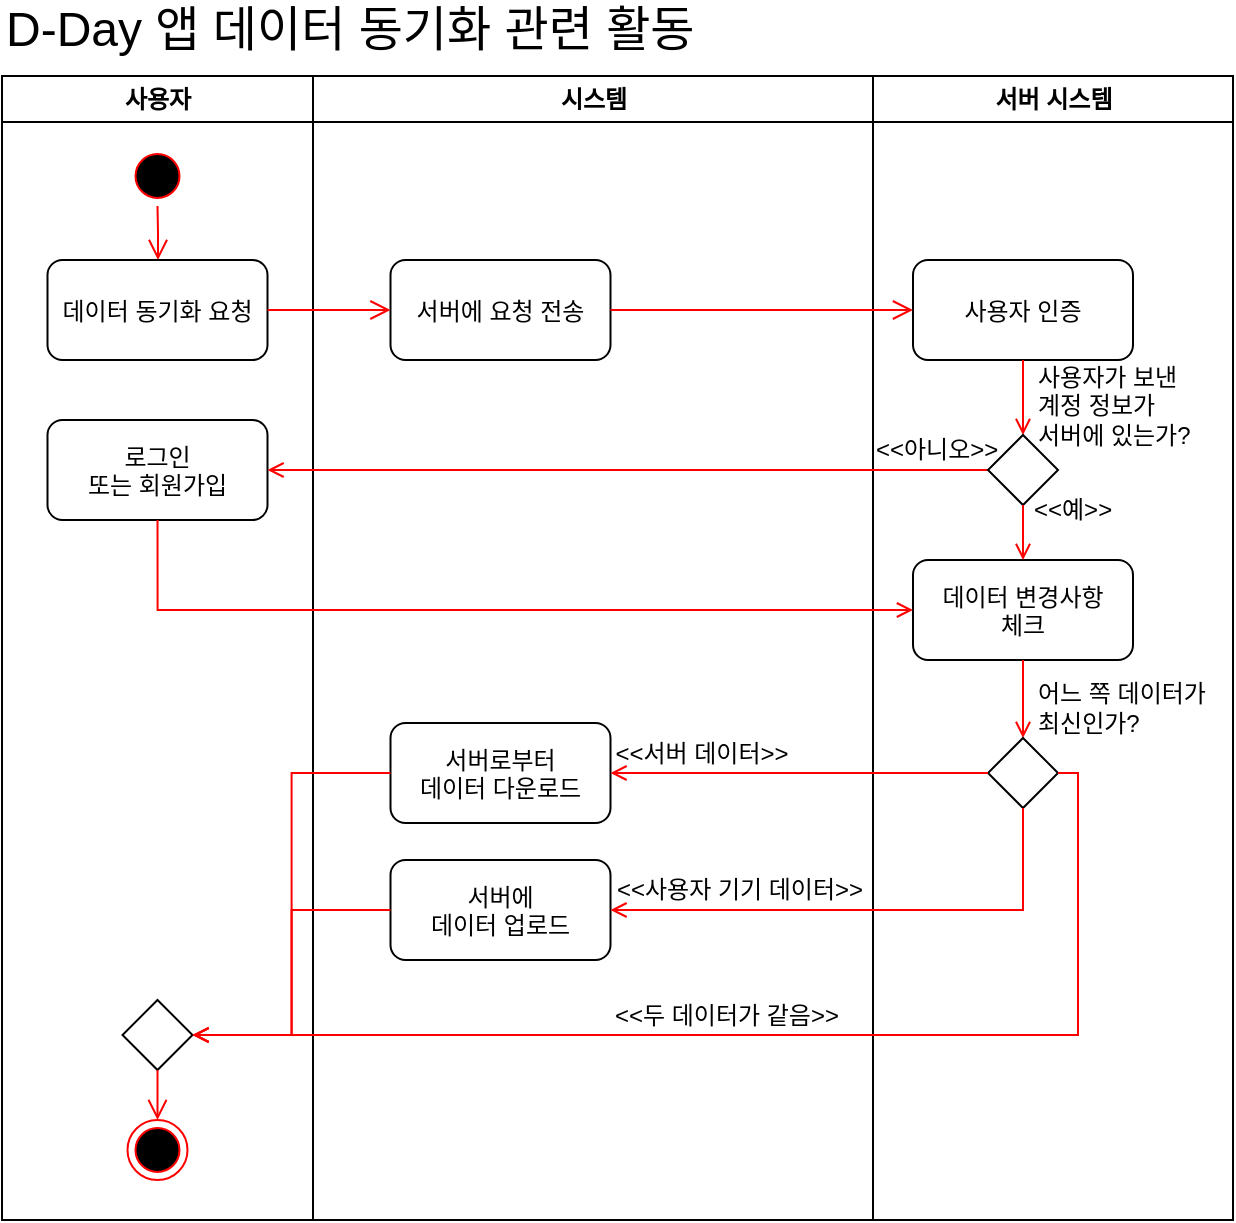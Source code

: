 <mxfile version="26.2.12">
  <diagram name="페이지-1" id="g6CH99r--_x_THVzbAb0">
    <mxGraphModel dx="1736" dy="863" grid="1" gridSize="10" guides="1" tooltips="1" connect="1" arrows="1" fold="1" page="1" pageScale="1" pageWidth="827" pageHeight="1169" math="0" shadow="0">
      <root>
        <mxCell id="0" />
        <mxCell id="1" parent="0" />
        <mxCell id="t_auLCXmTcXrtDB10hNU-1" value="사용자" style="swimlane;whiteSpace=wrap;startSize=23;" parent="1" vertex="1">
          <mxGeometry x="101" y="118" width="155.5" height="572" as="geometry" />
        </mxCell>
        <mxCell id="t_auLCXmTcXrtDB10hNU-2" value="" style="ellipse;shape=startState;fillColor=#000000;strokeColor=#ff0000;" parent="t_auLCXmTcXrtDB10hNU-1" vertex="1">
          <mxGeometry x="62.75" y="35" width="30" height="30" as="geometry" />
        </mxCell>
        <mxCell id="t_auLCXmTcXrtDB10hNU-3" value="" style="edgeStyle=elbowEdgeStyle;elbow=horizontal;verticalAlign=bottom;endArrow=open;endSize=8;strokeColor=#FF0000;endFill=1;rounded=0" parent="t_auLCXmTcXrtDB10hNU-1" source="t_auLCXmTcXrtDB10hNU-2" target="t_auLCXmTcXrtDB10hNU-4" edge="1">
          <mxGeometry x="90" y="40" as="geometry">
            <mxPoint x="77.75" y="105" as="targetPoint" />
          </mxGeometry>
        </mxCell>
        <mxCell id="t_auLCXmTcXrtDB10hNU-4" value="데이터 동기화 요청" style="rounded=1;" parent="t_auLCXmTcXrtDB10hNU-1" vertex="1">
          <mxGeometry x="22.75" y="92" width="110" height="50" as="geometry" />
        </mxCell>
        <mxCell id="t_auLCXmTcXrtDB10hNU-6" value="" style="ellipse;shape=endState;fillColor=#000000;strokeColor=#ff0000" parent="t_auLCXmTcXrtDB10hNU-1" vertex="1">
          <mxGeometry x="62.75" y="522" width="30" height="30" as="geometry" />
        </mxCell>
        <mxCell id="t_auLCXmTcXrtDB10hNU-27" value="" style="rhombus;whiteSpace=wrap;html=1;" parent="t_auLCXmTcXrtDB10hNU-1" vertex="1">
          <mxGeometry x="60.25" y="462" width="35" height="35" as="geometry" />
        </mxCell>
        <mxCell id="t_auLCXmTcXrtDB10hNU-30" value="" style="rounded=0;orthogonalLoop=1;jettySize=auto;html=1;fontSize=12;startSize=8;endSize=8;strokeColor=#FF0000;endArrow=open;endFill=0;exitX=0.5;exitY=1;exitDx=0;exitDy=0;entryX=0.5;entryY=0;entryDx=0;entryDy=0;" parent="t_auLCXmTcXrtDB10hNU-1" source="t_auLCXmTcXrtDB10hNU-27" target="t_auLCXmTcXrtDB10hNU-6" edge="1">
          <mxGeometry relative="1" as="geometry">
            <mxPoint x="140.25" y="189.5" as="sourcePoint" />
            <mxPoint x="199.25" y="189.5" as="targetPoint" />
          </mxGeometry>
        </mxCell>
        <mxCell id="t_auLCXmTcXrtDB10hNU-10" value="시스템" style="swimlane;whiteSpace=wrap;container=0;" parent="1" vertex="1">
          <mxGeometry x="256.5" y="118" width="280" height="572" as="geometry" />
        </mxCell>
        <mxCell id="FU9CTXAj7MX2D6ZiwL1d-2" value="서버에 요청 전송" style="rounded=1;" vertex="1" parent="t_auLCXmTcXrtDB10hNU-10">
          <mxGeometry x="38.75" y="92" width="110" height="50" as="geometry" />
        </mxCell>
        <mxCell id="t_auLCXmTcXrtDB10hNU-31" value="&amp;lt;&amp;lt;두 데이터가 같음&amp;gt;&amp;gt;" style="text;html=1;align=center;verticalAlign=middle;whiteSpace=wrap;rounded=0;" parent="t_auLCXmTcXrtDB10hNU-10" vertex="1">
          <mxGeometry x="148.75" y="455" width="117" height="30" as="geometry" />
        </mxCell>
        <mxCell id="t_auLCXmTcXrtDB10hNU-8" value="서버에&#xa;데이터 업로드" style="rounded=1;" parent="t_auLCXmTcXrtDB10hNU-10" vertex="1">
          <mxGeometry x="38.75" y="392" width="110" height="50" as="geometry" />
        </mxCell>
        <mxCell id="t_auLCXmTcXrtDB10hNU-14" value="&amp;lt;&amp;lt;사용자 기기 데이터&amp;gt;&amp;gt;" style="text;html=1;align=center;verticalAlign=middle;whiteSpace=wrap;rounded=0;" parent="t_auLCXmTcXrtDB10hNU-10" vertex="1">
          <mxGeometry x="148.75" y="392" width="130" height="30" as="geometry" />
        </mxCell>
        <mxCell id="t_auLCXmTcXrtDB10hNU-25" value="서버로부터&#xa;데이터 다운로드" style="rounded=1;" parent="t_auLCXmTcXrtDB10hNU-10" vertex="1">
          <mxGeometry x="38.75" y="323.5" width="110" height="50" as="geometry" />
        </mxCell>
        <mxCell id="t_auLCXmTcXrtDB10hNU-12" value="&amp;lt;&amp;lt;서버 데이터&amp;gt;&amp;gt;" style="text;html=1;align=center;verticalAlign=middle;whiteSpace=wrap;rounded=0;" parent="t_auLCXmTcXrtDB10hNU-10" vertex="1">
          <mxGeometry x="149.75" y="323.5" width="90" height="30" as="geometry" />
        </mxCell>
        <mxCell id="t_auLCXmTcXrtDB10hNU-18" value="D-Day 앱 데이터 동기화 관련 활동" style="text;html=1;align=left;verticalAlign=middle;whiteSpace=wrap;rounded=0;fontSize=24;" parent="1" vertex="1">
          <mxGeometry x="101" y="80" width="385.5" height="30" as="geometry" />
        </mxCell>
        <mxCell id="t_auLCXmTcXrtDB10hNU-19" value="서버 시스템" style="swimlane;whiteSpace=wrap;startSize=23;" parent="1" vertex="1">
          <mxGeometry x="536.5" y="118" width="180" height="572" as="geometry" />
        </mxCell>
        <mxCell id="t_auLCXmTcXrtDB10hNU-22" value="데이터 변경사항&#xa;체크" style="rounded=1;" parent="t_auLCXmTcXrtDB10hNU-19" vertex="1">
          <mxGeometry x="20" y="242" width="110" height="50" as="geometry" />
        </mxCell>
        <mxCell id="t_auLCXmTcXrtDB10hNU-15" value="" style="endArrow=open;strokeColor=#FF0000;endFill=1;rounded=0;entryX=0.5;entryY=0;entryDx=0;entryDy=0;exitX=0.25;exitY=1;exitDx=0;exitDy=0;" parent="t_auLCXmTcXrtDB10hNU-19" target="t_auLCXmTcXrtDB10hNU-13" edge="1">
          <mxGeometry relative="1" as="geometry">
            <mxPoint x="75" y="292" as="sourcePoint" />
            <mxPoint x="12.5" y="504.5" as="targetPoint" />
            <Array as="points" />
          </mxGeometry>
        </mxCell>
        <mxCell id="t_auLCXmTcXrtDB10hNU-32" value="사용자 인증" style="rounded=1;" parent="t_auLCXmTcXrtDB10hNU-19" vertex="1">
          <mxGeometry x="20" y="92" width="110" height="50" as="geometry" />
        </mxCell>
        <mxCell id="t_auLCXmTcXrtDB10hNU-35" value="&lt;div&gt;사용자가 보낸&lt;/div&gt;&lt;div&gt;계정 정보가&lt;/div&gt;&lt;div&gt;서버에 있는가?&lt;/div&gt;" style="text;html=1;align=left;verticalAlign=middle;whiteSpace=wrap;rounded=0;" parent="t_auLCXmTcXrtDB10hNU-19" vertex="1">
          <mxGeometry x="80" y="150" width="90" height="30" as="geometry" />
        </mxCell>
        <mxCell id="t_auLCXmTcXrtDB10hNU-34" value="" style="endArrow=open;strokeColor=#FF0000;endFill=1;rounded=0;exitX=0.5;exitY=1;exitDx=0;exitDy=0;" parent="t_auLCXmTcXrtDB10hNU-19" source="t_auLCXmTcXrtDB10hNU-32" target="t_auLCXmTcXrtDB10hNU-33" edge="1">
          <mxGeometry relative="1" as="geometry">
            <mxPoint x="-363" y="197" as="sourcePoint" />
            <mxPoint x="-363" y="247" as="targetPoint" />
            <Array as="points" />
          </mxGeometry>
        </mxCell>
        <mxCell id="t_auLCXmTcXrtDB10hNU-39" value="로그인&#xa;또는 회원가입" style="rounded=1;" parent="t_auLCXmTcXrtDB10hNU-19" vertex="1">
          <mxGeometry x="-412.75" y="172" width="110" height="50" as="geometry" />
        </mxCell>
        <mxCell id="t_auLCXmTcXrtDB10hNU-40" value="" style="edgeStyle=orthogonalEdgeStyle;rounded=0;orthogonalLoop=1;jettySize=auto;html=1;endArrow=open;endFill=0;strokeColor=#FF0000;entryX=1;entryY=0.5;entryDx=0;entryDy=0;exitX=0;exitY=0.5;exitDx=0;exitDy=0;" parent="t_auLCXmTcXrtDB10hNU-19" source="t_auLCXmTcXrtDB10hNU-33" target="t_auLCXmTcXrtDB10hNU-39" edge="1">
          <mxGeometry relative="1" as="geometry">
            <mxPoint x="-131" y="127" as="sourcePoint" />
            <mxPoint x="58" y="152" as="targetPoint" />
          </mxGeometry>
        </mxCell>
        <mxCell id="t_auLCXmTcXrtDB10hNU-42" value="&amp;lt;&amp;lt;아니오&amp;gt;&amp;gt;" style="text;html=1;align=left;verticalAlign=middle;whiteSpace=wrap;rounded=0;" parent="t_auLCXmTcXrtDB10hNU-19" vertex="1">
          <mxGeometry x="-1" y="172" width="70" height="30" as="geometry" />
        </mxCell>
        <mxCell id="FU9CTXAj7MX2D6ZiwL1d-1" value="" style="edgeStyle=orthogonalEdgeStyle;rounded=0;orthogonalLoop=1;jettySize=auto;html=1;endArrow=open;endFill=0;strokeColor=#FF0000;exitX=0.5;exitY=1;exitDx=0;exitDy=0;entryX=0;entryY=0.5;entryDx=0;entryDy=0;" edge="1" parent="t_auLCXmTcXrtDB10hNU-19" source="t_auLCXmTcXrtDB10hNU-39" target="t_auLCXmTcXrtDB10hNU-22">
          <mxGeometry relative="1" as="geometry">
            <mxPoint x="-354.5" y="265" as="sourcePoint" />
            <mxPoint x="-240" y="307" as="targetPoint" />
          </mxGeometry>
        </mxCell>
        <mxCell id="t_auLCXmTcXrtDB10hNU-33" value="" style="rhombus;whiteSpace=wrap;html=1;" parent="t_auLCXmTcXrtDB10hNU-19" vertex="1">
          <mxGeometry x="57.5" y="179.5" width="35" height="35" as="geometry" />
        </mxCell>
        <mxCell id="t_auLCXmTcXrtDB10hNU-38" value="&amp;lt;&amp;lt;예&amp;gt;&amp;gt;" style="text;html=1;align=left;verticalAlign=middle;whiteSpace=wrap;rounded=0;" parent="t_auLCXmTcXrtDB10hNU-19" vertex="1">
          <mxGeometry x="78.5" y="202" width="60" height="30" as="geometry" />
        </mxCell>
        <mxCell id="t_auLCXmTcXrtDB10hNU-13" value="" style="rhombus;whiteSpace=wrap;html=1;" parent="t_auLCXmTcXrtDB10hNU-19" vertex="1">
          <mxGeometry x="57.5" y="331" width="35" height="35" as="geometry" />
        </mxCell>
        <mxCell id="t_auLCXmTcXrtDB10hNU-17" value="어느 쪽 데이터가&lt;div&gt;최신인가?&lt;/div&gt;" style="text;html=1;align=left;verticalAlign=middle;whiteSpace=wrap;rounded=0;" parent="t_auLCXmTcXrtDB10hNU-19" vertex="1">
          <mxGeometry x="80.5" y="301" width="89.5" height="30" as="geometry" />
        </mxCell>
        <mxCell id="FU9CTXAj7MX2D6ZiwL1d-4" value="" style="endArrow=open;strokeColor=#FF0000;endFill=1;rounded=0;exitX=0.5;exitY=1;exitDx=0;exitDy=0;entryX=0.5;entryY=0;entryDx=0;entryDy=0;" edge="1" parent="t_auLCXmTcXrtDB10hNU-19" source="t_auLCXmTcXrtDB10hNU-33" target="t_auLCXmTcXrtDB10hNU-22">
          <mxGeometry relative="1" as="geometry">
            <mxPoint x="85" y="152" as="sourcePoint" />
            <mxPoint x="85" y="190" as="targetPoint" />
            <Array as="points" />
          </mxGeometry>
        </mxCell>
        <mxCell id="t_auLCXmTcXrtDB10hNU-20" value="" style="edgeStyle=none;curved=1;rounded=0;orthogonalLoop=1;jettySize=auto;html=1;fontSize=12;startSize=8;endSize=8;strokeColor=#FF0000;endArrow=open;endFill=0;entryX=0;entryY=0.5;entryDx=0;entryDy=0;" parent="1" source="t_auLCXmTcXrtDB10hNU-4" target="FU9CTXAj7MX2D6ZiwL1d-2" edge="1">
          <mxGeometry relative="1" as="geometry" />
        </mxCell>
        <mxCell id="FU9CTXAj7MX2D6ZiwL1d-3" value="" style="edgeStyle=none;curved=1;rounded=0;orthogonalLoop=1;jettySize=auto;html=1;fontSize=12;startSize=8;endSize=8;strokeColor=#FF0000;endArrow=open;endFill=0;entryX=0;entryY=0.5;entryDx=0;entryDy=0;exitX=1;exitY=0.5;exitDx=0;exitDy=0;" edge="1" parent="1" source="FU9CTXAj7MX2D6ZiwL1d-2" target="t_auLCXmTcXrtDB10hNU-32">
          <mxGeometry relative="1" as="geometry">
            <mxPoint x="244" y="245" as="sourcePoint" />
            <mxPoint x="307" y="245" as="targetPoint" />
          </mxGeometry>
        </mxCell>
        <mxCell id="t_auLCXmTcXrtDB10hNU-29" value="" style="endArrow=open;strokeColor=#FF0000;endFill=1;rounded=0;entryX=1;entryY=0.5;entryDx=0;entryDy=0;exitX=1;exitY=0.5;exitDx=0;exitDy=0;edgeStyle=orthogonalEdgeStyle;" parent="1" source="t_auLCXmTcXrtDB10hNU-13" target="t_auLCXmTcXrtDB10hNU-27" edge="1">
          <mxGeometry relative="1" as="geometry">
            <mxPoint x="666.5" y="539" as="sourcePoint" />
            <mxPoint x="622.5" y="706" as="targetPoint" />
          </mxGeometry>
        </mxCell>
        <mxCell id="t_auLCXmTcXrtDB10hNU-23" value="" style="endArrow=open;strokeColor=#FF0000;endFill=1;rounded=0;entryX=1;entryY=0.5;entryDx=0;entryDy=0;exitX=0.5;exitY=1;exitDx=0;exitDy=0;edgeStyle=orthogonalEdgeStyle;" parent="1" source="t_auLCXmTcXrtDB10hNU-13" target="t_auLCXmTcXrtDB10hNU-8" edge="1">
          <mxGeometry relative="1" as="geometry">
            <mxPoint x="636.5" y="489" as="sourcePoint" />
            <mxPoint x="594.5" y="449" as="targetPoint" />
          </mxGeometry>
        </mxCell>
        <mxCell id="t_auLCXmTcXrtDB10hNU-26" value="" style="endArrow=open;strokeColor=#FF0000;endFill=1;rounded=0;entryX=1;entryY=0.5;entryDx=0;entryDy=0;exitX=0;exitY=0.5;exitDx=0;exitDy=0;edgeStyle=orthogonalEdgeStyle;" parent="1" source="t_auLCXmTcXrtDB10hNU-13" target="t_auLCXmTcXrtDB10hNU-25" edge="1">
          <mxGeometry relative="1" as="geometry">
            <mxPoint x="594.5" y="504" as="sourcePoint" />
            <mxPoint x="406.5" y="574" as="targetPoint" />
          </mxGeometry>
        </mxCell>
        <mxCell id="t_auLCXmTcXrtDB10hNU-9" value="" style="endArrow=open;strokeColor=#FF0000;endFill=1;rounded=0;entryX=1;entryY=0.5;entryDx=0;entryDy=0;exitX=0;exitY=0.5;exitDx=0;exitDy=0;edgeStyle=orthogonalEdgeStyle;" parent="1" source="t_auLCXmTcXrtDB10hNU-8" target="t_auLCXmTcXrtDB10hNU-27" edge="1">
          <mxGeometry relative="1" as="geometry">
            <mxPoint x="474.25" y="530" as="sourcePoint" />
            <mxPoint x="238.5" y="535" as="targetPoint" />
          </mxGeometry>
        </mxCell>
        <mxCell id="t_auLCXmTcXrtDB10hNU-28" value="" style="endArrow=open;strokeColor=#FF0000;endFill=1;rounded=0;entryX=1;entryY=0.5;entryDx=0;entryDy=0;exitX=0;exitY=0.5;exitDx=0;exitDy=0;edgeStyle=orthogonalEdgeStyle;" parent="1" source="t_auLCXmTcXrtDB10hNU-25" target="t_auLCXmTcXrtDB10hNU-27" edge="1">
          <mxGeometry relative="1" as="geometry">
            <mxPoint x="305.5" y="574" as="sourcePoint" />
            <mxPoint x="261.5" y="644" as="targetPoint" />
          </mxGeometry>
        </mxCell>
      </root>
    </mxGraphModel>
  </diagram>
</mxfile>

